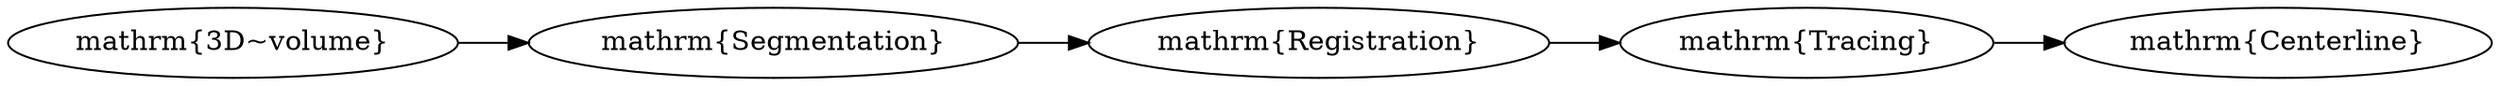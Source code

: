 digraph Main {
	graph [mindist=0.5];
	d2tfigpreamble = "
	\tikzstyle{process} = [draw,shape=box]
	\tikzstyle{data} = [draw,shape=circle,style=dashed]
	"
	proc_seg [label="\mathrm{Segmentation}" style = "process"];
	proc_reg [label="\mathrm{Registration}" style = "process"];
	proc_trace [label="\mathrm{Tracing}" style = "process"];

	data_vol [label="\mathrm{3D~volume}" style = "data"];
	data_centerline [label="\mathrm{Centerline}" style = "data"];

	proc_seg -> proc_reg -> proc_trace;

	data_vol -> proc_seg;
	proc_trace -> data_centerline;

	rankdir=LR;
}
